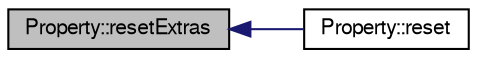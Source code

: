 digraph G
{
  edge [fontname="FreeSans",fontsize="10",labelfontname="FreeSans",labelfontsize="10"];
  node [fontname="FreeSans",fontsize="10",shape=record];
  rankdir="LR";
  Node1 [label="Property::resetExtras",height=0.2,width=0.4,color="black", fillcolor="grey75", style="filled" fontcolor="black"];
  Node1 -> Node2 [dir="back",color="midnightblue",fontsize="10",style="solid",fontname="FreeSans"];
  Node2 [label="Property::reset",height=0.2,width=0.4,color="black", fillcolor="white", style="filled",URL="$class_property.html#a55ca7ef57a683bc6546509987f153552",tooltip="method that resets all the values of the Tile"];
}
